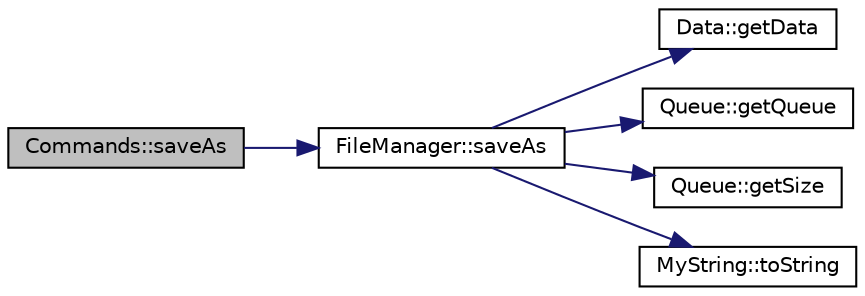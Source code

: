 digraph "Commands::saveAs"
{
 // LATEX_PDF_SIZE
  edge [fontname="Helvetica",fontsize="10",labelfontname="Helvetica",labelfontsize="10"];
  node [fontname="Helvetica",fontsize="10",shape=record];
  rankdir="LR";
  Node1 [label="Commands::saveAs",height=0.2,width=0.4,color="black", fillcolor="grey75", style="filled", fontcolor="black",tooltip=" "];
  Node1 -> Node2 [color="midnightblue",fontsize="10",style="solid",fontname="Helvetica"];
  Node2 [label="FileManager::saveAs",height=0.2,width=0.4,color="black", fillcolor="white", style="filled",URL="$class_file_manager.html#aaa589173abe28fb10508811382d83ae2",tooltip=" "];
  Node2 -> Node3 [color="midnightblue",fontsize="10",style="solid",fontname="Helvetica"];
  Node3 [label="Data::getData",height=0.2,width=0.4,color="black", fillcolor="white", style="filled",URL="$class_data.html#ae2a547e5fd3a2627831b277dfe93f9f2",tooltip=" "];
  Node2 -> Node4 [color="midnightblue",fontsize="10",style="solid",fontname="Helvetica"];
  Node4 [label="Queue::getQueue",height=0.2,width=0.4,color="black", fillcolor="white", style="filled",URL="$class_queue.html#a58ce005fb06cbc819d7a8c44f7e6423d",tooltip=" "];
  Node2 -> Node5 [color="midnightblue",fontsize="10",style="solid",fontname="Helvetica"];
  Node5 [label="Queue::getSize",height=0.2,width=0.4,color="black", fillcolor="white", style="filled",URL="$class_queue.html#abb5303a5b6c7cfabdc9732352f2fb958",tooltip=" "];
  Node2 -> Node6 [color="midnightblue",fontsize="10",style="solid",fontname="Helvetica"];
  Node6 [label="MyString::toString",height=0.2,width=0.4,color="black", fillcolor="white", style="filled",URL="$class_my_string.html#aa2400085bf862dbeef48016daad48043",tooltip=" "];
}
